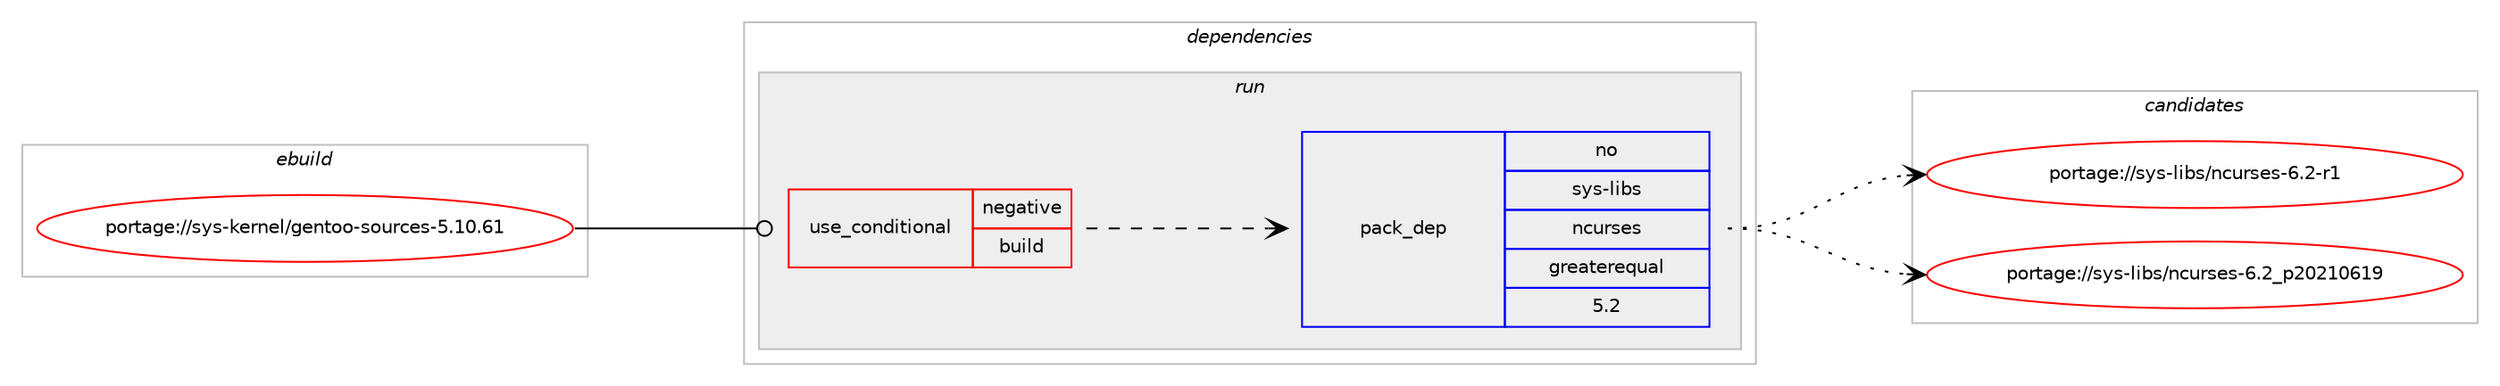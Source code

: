 digraph prolog {

# *************
# Graph options
# *************

newrank=true;
concentrate=true;
compound=true;
graph [rankdir=LR,fontname=Helvetica,fontsize=10,ranksep=1.5];#, ranksep=2.5, nodesep=0.2];
edge  [arrowhead=vee];
node  [fontname=Helvetica,fontsize=10];

# **********
# The ebuild
# **********

subgraph cluster_leftcol {
color=gray;
label=<<i>ebuild</i>>;
id [label="portage://sys-kernel/gentoo-sources-5.10.61", color=red, width=4, href="../sys-kernel/gentoo-sources-5.10.61.svg"];
}

# ****************
# The dependencies
# ****************

subgraph cluster_midcol {
color=gray;
label=<<i>dependencies</i>>;
subgraph cluster_compile {
fillcolor="#eeeeee";
style=filled;
label=<<i>compile</i>>;
}
subgraph cluster_compileandrun {
fillcolor="#eeeeee";
style=filled;
label=<<i>compile and run</i>>;
}
subgraph cluster_run {
fillcolor="#eeeeee";
style=filled;
label=<<i>run</i>>;
subgraph cond375 {
dependency705 [label=<<TABLE BORDER="0" CELLBORDER="1" CELLSPACING="0" CELLPADDING="4"><TR><TD ROWSPAN="3" CELLPADDING="10">use_conditional</TD></TR><TR><TD>negative</TD></TR><TR><TD>build</TD></TR></TABLE>>, shape=none, color=red];
# *** BEGIN UNKNOWN DEPENDENCY TYPE (TODO) ***
# dependency705 -> package_dependency(portage://sys-kernel/gentoo-sources-5.10.61,run,no,app-arch,cpio,none,[,,],[],[])
# *** END UNKNOWN DEPENDENCY TYPE (TODO) ***

# *** BEGIN UNKNOWN DEPENDENCY TYPE (TODO) ***
# dependency705 -> package_dependency(portage://sys-kernel/gentoo-sources-5.10.61,run,no,dev-lang,perl,none,[,,],[],[])
# *** END UNKNOWN DEPENDENCY TYPE (TODO) ***

# *** BEGIN UNKNOWN DEPENDENCY TYPE (TODO) ***
# dependency705 -> package_dependency(portage://sys-kernel/gentoo-sources-5.10.61,run,no,sys-devel,bc,none,[,,],[],[])
# *** END UNKNOWN DEPENDENCY TYPE (TODO) ***

# *** BEGIN UNKNOWN DEPENDENCY TYPE (TODO) ***
# dependency705 -> package_dependency(portage://sys-kernel/gentoo-sources-5.10.61,run,no,sys-devel,bison,none,[,,],[],[])
# *** END UNKNOWN DEPENDENCY TYPE (TODO) ***

# *** BEGIN UNKNOWN DEPENDENCY TYPE (TODO) ***
# dependency705 -> package_dependency(portage://sys-kernel/gentoo-sources-5.10.61,run,no,sys-devel,flex,none,[,,],[],[])
# *** END UNKNOWN DEPENDENCY TYPE (TODO) ***

# *** BEGIN UNKNOWN DEPENDENCY TYPE (TODO) ***
# dependency705 -> package_dependency(portage://sys-kernel/gentoo-sources-5.10.61,run,no,sys-devel,make,none,[,,],[],[])
# *** END UNKNOWN DEPENDENCY TYPE (TODO) ***

subgraph pack319 {
dependency706 [label=<<TABLE BORDER="0" CELLBORDER="1" CELLSPACING="0" CELLPADDING="4" WIDTH="220"><TR><TD ROWSPAN="6" CELLPADDING="30">pack_dep</TD></TR><TR><TD WIDTH="110">no</TD></TR><TR><TD>sys-libs</TD></TR><TR><TD>ncurses</TD></TR><TR><TD>greaterequal</TD></TR><TR><TD>5.2</TD></TR></TABLE>>, shape=none, color=blue];
}
dependency705:e -> dependency706:w [weight=20,style="dashed",arrowhead="vee"];
# *** BEGIN UNKNOWN DEPENDENCY TYPE (TODO) ***
# dependency705 -> package_dependency(portage://sys-kernel/gentoo-sources-5.10.61,run,no,virtual,libelf,none,[,,],[],[])
# *** END UNKNOWN DEPENDENCY TYPE (TODO) ***

# *** BEGIN UNKNOWN DEPENDENCY TYPE (TODO) ***
# dependency705 -> package_dependency(portage://sys-kernel/gentoo-sources-5.10.61,run,no,virtual,pkgconfig,none,[,,],[],[])
# *** END UNKNOWN DEPENDENCY TYPE (TODO) ***

}
id:e -> dependency705:w [weight=20,style="solid",arrowhead="odot"];
}
}

# **************
# The candidates
# **************

subgraph cluster_choices {
rank=same;
color=gray;
label=<<i>candidates</i>>;

subgraph choice319 {
color=black;
nodesep=1;
choice11512111545108105981154711099117114115101115455446504511449 [label="portage://sys-libs/ncurses-6.2-r1", color=red, width=4,href="../sys-libs/ncurses-6.2-r1.svg"];
choice1151211154510810598115471109911711411510111545544650951125048504948544957 [label="portage://sys-libs/ncurses-6.2_p20210619", color=red, width=4,href="../sys-libs/ncurses-6.2_p20210619.svg"];
dependency706:e -> choice11512111545108105981154711099117114115101115455446504511449:w [style=dotted,weight="100"];
dependency706:e -> choice1151211154510810598115471109911711411510111545544650951125048504948544957:w [style=dotted,weight="100"];
}
}

}

